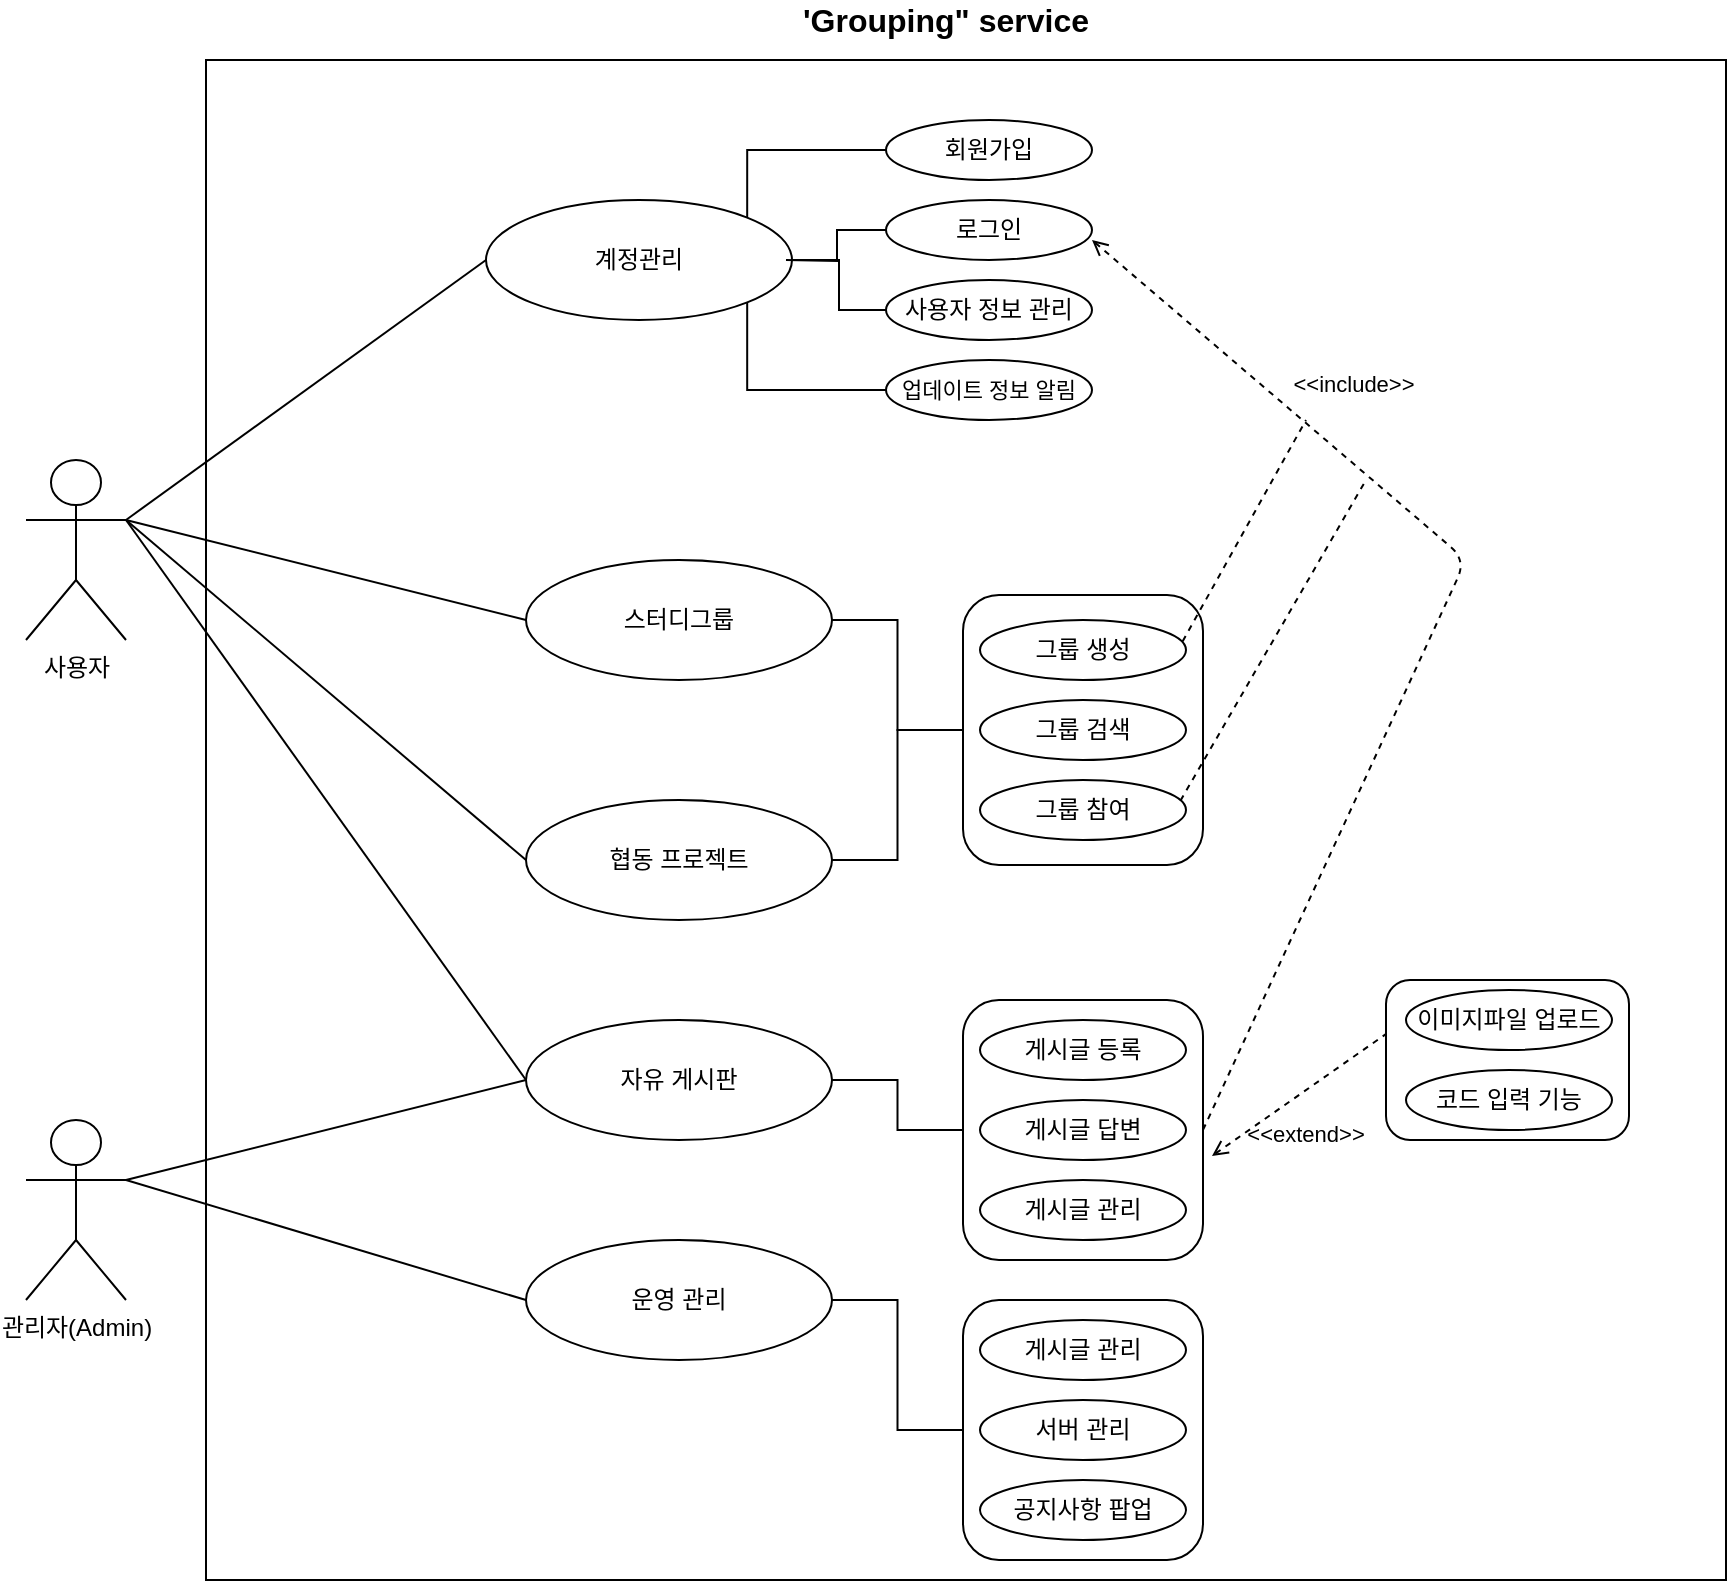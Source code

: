 <mxfile version="14.1.2" type="github"><diagram id="SzXxNfdWttP5pU3WyP5G" name="Page-1"><mxGraphModel dx="644" dy="403" grid="1" gridSize="10" guides="1" tooltips="1" connect="1" arrows="1" fold="1" page="1" pageScale="1" pageWidth="827" pageHeight="1169" math="0" shadow="0"><root><mxCell id="0"/><mxCell id="1" parent="0"/><mxCell id="7R5gXoHnMxe2v03RTeyZ-3" value="" style="whiteSpace=wrap;html=1;aspect=fixed;" vertex="1" parent="1"><mxGeometry x="170" y="80" width="760" height="760" as="geometry"/></mxCell><mxCell id="7R5gXoHnMxe2v03RTeyZ-1" value="사용자" style="shape=umlActor;verticalLabelPosition=bottom;verticalAlign=top;html=1;outlineConnect=0;" vertex="1" parent="1"><mxGeometry x="80" y="280" width="50" height="90" as="geometry"/></mxCell><mxCell id="7R5gXoHnMxe2v03RTeyZ-5" value="계정관리" style="ellipse;whiteSpace=wrap;html=1;" vertex="1" parent="1"><mxGeometry x="310" y="150" width="153" height="60" as="geometry"/></mxCell><mxCell id="7R5gXoHnMxe2v03RTeyZ-8" value="협동 프로젝트" style="ellipse;whiteSpace=wrap;html=1;" vertex="1" parent="1"><mxGeometry x="330" y="450" width="153" height="60" as="geometry"/></mxCell><mxCell id="7R5gXoHnMxe2v03RTeyZ-9" value="스터디그룹" style="ellipse;whiteSpace=wrap;html=1;" vertex="1" parent="1"><mxGeometry x="330" y="330" width="153" height="60" as="geometry"/></mxCell><mxCell id="7R5gXoHnMxe2v03RTeyZ-10" value="자유 게시판" style="ellipse;whiteSpace=wrap;html=1;" vertex="1" parent="1"><mxGeometry x="330" y="560" width="153" height="60" as="geometry"/></mxCell><mxCell id="7R5gXoHnMxe2v03RTeyZ-11" value="운영 관리" style="ellipse;whiteSpace=wrap;html=1;" vertex="1" parent="1"><mxGeometry x="330" y="670" width="153" height="60" as="geometry"/></mxCell><mxCell id="7R5gXoHnMxe2v03RTeyZ-13" value="" style="endArrow=none;html=1;exitX=1;exitY=0.333;exitDx=0;exitDy=0;exitPerimeter=0;entryX=0;entryY=0.5;entryDx=0;entryDy=0;" edge="1" parent="1" source="7R5gXoHnMxe2v03RTeyZ-1" target="7R5gXoHnMxe2v03RTeyZ-5"><mxGeometry width="50" height="50" relative="1" as="geometry"><mxPoint x="90" y="550" as="sourcePoint"/><mxPoint x="210" y="330" as="targetPoint"/><Array as="points"/></mxGeometry></mxCell><mxCell id="7R5gXoHnMxe2v03RTeyZ-14" value="" style="endArrow=none;html=1;exitX=1;exitY=0.333;exitDx=0;exitDy=0;exitPerimeter=0;entryX=0;entryY=0.5;entryDx=0;entryDy=0;" edge="1" parent="1" source="7R5gXoHnMxe2v03RTeyZ-1" target="7R5gXoHnMxe2v03RTeyZ-9"><mxGeometry width="50" height="50" relative="1" as="geometry"><mxPoint x="140" y="320" as="sourcePoint"/><mxPoint x="320.0" y="190" as="targetPoint"/><Array as="points"/></mxGeometry></mxCell><mxCell id="7R5gXoHnMxe2v03RTeyZ-15" value="" style="endArrow=none;html=1;exitX=1;exitY=0.333;exitDx=0;exitDy=0;exitPerimeter=0;entryX=0;entryY=0.5;entryDx=0;entryDy=0;" edge="1" parent="1" source="7R5gXoHnMxe2v03RTeyZ-1" target="7R5gXoHnMxe2v03RTeyZ-8"><mxGeometry width="50" height="50" relative="1" as="geometry"><mxPoint x="140" y="320" as="sourcePoint"/><mxPoint x="320.0" y="310" as="targetPoint"/><Array as="points"/></mxGeometry></mxCell><mxCell id="7R5gXoHnMxe2v03RTeyZ-16" value="" style="endArrow=none;html=1;entryX=0;entryY=0.5;entryDx=0;entryDy=0;" edge="1" parent="1" target="7R5gXoHnMxe2v03RTeyZ-10"><mxGeometry width="50" height="50" relative="1" as="geometry"><mxPoint x="130" y="310" as="sourcePoint"/><mxPoint x="310.0" y="440" as="targetPoint"/><Array as="points"/></mxGeometry></mxCell><mxCell id="7R5gXoHnMxe2v03RTeyZ-19" value="관리자(Admin)" style="shape=umlActor;verticalLabelPosition=bottom;verticalAlign=top;html=1;outlineConnect=0;" vertex="1" parent="1"><mxGeometry x="80" y="610" width="50" height="90" as="geometry"/></mxCell><mxCell id="7R5gXoHnMxe2v03RTeyZ-20" value="" style="endArrow=none;html=1;entryX=0;entryY=0.5;entryDx=0;entryDy=0;exitX=1;exitY=0.333;exitDx=0;exitDy=0;exitPerimeter=0;" edge="1" parent="1" source="7R5gXoHnMxe2v03RTeyZ-19" target="7R5gXoHnMxe2v03RTeyZ-11"><mxGeometry width="50" height="50" relative="1" as="geometry"><mxPoint x="130" y="420" as="sourcePoint"/><mxPoint x="310.0" y="640" as="targetPoint"/><Array as="points"/></mxGeometry></mxCell><mxCell id="7R5gXoHnMxe2v03RTeyZ-21" value="" style="endArrow=none;html=1;entryX=0;entryY=0.5;entryDx=0;entryDy=0;" edge="1" parent="1" target="7R5gXoHnMxe2v03RTeyZ-10"><mxGeometry width="50" height="50" relative="1" as="geometry"><mxPoint x="130" y="640" as="sourcePoint"/><mxPoint x="310.0" y="630" as="targetPoint"/><Array as="points"/></mxGeometry></mxCell><mxCell id="7R5gXoHnMxe2v03RTeyZ-22" value="'Grouping&quot; service" style="text;html=1;strokeColor=none;fillColor=none;align=center;verticalAlign=middle;whiteSpace=wrap;rounded=0;fontStyle=1;fontSize=16;" vertex="1" parent="1"><mxGeometry x="420" y="50" width="240" height="20" as="geometry"/></mxCell><mxCell id="7R5gXoHnMxe2v03RTeyZ-30" style="edgeStyle=orthogonalEdgeStyle;rounded=0;orthogonalLoop=1;jettySize=auto;html=1;exitX=0;exitY=0.5;exitDx=0;exitDy=0;entryX=1;entryY=0;entryDx=0;entryDy=0;fontSize=16;endArrow=none;endFill=0;" edge="1" parent="1" source="7R5gXoHnMxe2v03RTeyZ-23" target="7R5gXoHnMxe2v03RTeyZ-5"><mxGeometry relative="1" as="geometry"/></mxCell><mxCell id="7R5gXoHnMxe2v03RTeyZ-23" value="회원가입" style="ellipse;whiteSpace=wrap;html=1;" vertex="1" parent="1"><mxGeometry x="510" y="110" width="103" height="30" as="geometry"/></mxCell><mxCell id="7R5gXoHnMxe2v03RTeyZ-29" style="edgeStyle=orthogonalEdgeStyle;rounded=0;orthogonalLoop=1;jettySize=auto;html=1;exitX=0;exitY=0.5;exitDx=0;exitDy=0;fontSize=16;endArrow=none;endFill=0;" edge="1" parent="1" source="7R5gXoHnMxe2v03RTeyZ-24"><mxGeometry relative="1" as="geometry"><mxPoint x="460" y="180" as="targetPoint"/></mxGeometry></mxCell><mxCell id="7R5gXoHnMxe2v03RTeyZ-24" value="로그인" style="ellipse;whiteSpace=wrap;html=1;" vertex="1" parent="1"><mxGeometry x="510" y="150" width="103" height="30" as="geometry"/></mxCell><mxCell id="7R5gXoHnMxe2v03RTeyZ-27" style="edgeStyle=orthogonalEdgeStyle;rounded=0;orthogonalLoop=1;jettySize=auto;html=1;entryX=1;entryY=1;entryDx=0;entryDy=0;fontSize=16;endArrow=none;endFill=0;" edge="1" parent="1" source="7R5gXoHnMxe2v03RTeyZ-25" target="7R5gXoHnMxe2v03RTeyZ-5"><mxGeometry relative="1" as="geometry"/></mxCell><mxCell id="7R5gXoHnMxe2v03RTeyZ-25" value="&lt;font style=&quot;font-size: 11px&quot;&gt;업데이트 정보 알림&lt;/font&gt;" style="ellipse;whiteSpace=wrap;html=1;" vertex="1" parent="1"><mxGeometry x="510" y="230" width="103" height="30" as="geometry"/></mxCell><mxCell id="7R5gXoHnMxe2v03RTeyZ-28" style="edgeStyle=orthogonalEdgeStyle;rounded=0;orthogonalLoop=1;jettySize=auto;html=1;exitX=0;exitY=0.5;exitDx=0;exitDy=0;entryX=1;entryY=0.5;entryDx=0;entryDy=0;fontSize=16;endArrow=none;endFill=0;" edge="1" parent="1" source="7R5gXoHnMxe2v03RTeyZ-26" target="7R5gXoHnMxe2v03RTeyZ-5"><mxGeometry relative="1" as="geometry"/></mxCell><mxCell id="7R5gXoHnMxe2v03RTeyZ-26" value="사용자 정보 관리" style="ellipse;whiteSpace=wrap;html=1;" vertex="1" parent="1"><mxGeometry x="510" y="190" width="103" height="30" as="geometry"/></mxCell><mxCell id="7R5gXoHnMxe2v03RTeyZ-37" style="edgeStyle=orthogonalEdgeStyle;rounded=0;orthogonalLoop=1;jettySize=auto;html=1;entryX=1;entryY=0.5;entryDx=0;entryDy=0;endArrow=none;endFill=0;fontSize=16;" edge="1" parent="1" source="7R5gXoHnMxe2v03RTeyZ-36" target="7R5gXoHnMxe2v03RTeyZ-9"><mxGeometry relative="1" as="geometry"/></mxCell><mxCell id="7R5gXoHnMxe2v03RTeyZ-38" style="edgeStyle=orthogonalEdgeStyle;rounded=0;orthogonalLoop=1;jettySize=auto;html=1;exitX=0;exitY=0.5;exitDx=0;exitDy=0;entryX=1;entryY=0.5;entryDx=0;entryDy=0;endArrow=none;endFill=0;fontSize=16;" edge="1" parent="1" source="7R5gXoHnMxe2v03RTeyZ-36" target="7R5gXoHnMxe2v03RTeyZ-8"><mxGeometry relative="1" as="geometry"/></mxCell><mxCell id="7R5gXoHnMxe2v03RTeyZ-36" value="" style="rounded=1;whiteSpace=wrap;html=1;fontSize=16;" vertex="1" parent="1"><mxGeometry x="548.5" y="347.5" width="120" height="135" as="geometry"/></mxCell><mxCell id="7R5gXoHnMxe2v03RTeyZ-31" value="그룹 생성" style="ellipse;whiteSpace=wrap;html=1;" vertex="1" parent="1"><mxGeometry x="557" y="360" width="103" height="30" as="geometry"/></mxCell><mxCell id="7R5gXoHnMxe2v03RTeyZ-33" value="그룹 검색" style="ellipse;whiteSpace=wrap;html=1;" vertex="1" parent="1"><mxGeometry x="557" y="400" width="103" height="30" as="geometry"/></mxCell><mxCell id="7R5gXoHnMxe2v03RTeyZ-34" value="그룹 참여" style="ellipse;whiteSpace=wrap;html=1;" vertex="1" parent="1"><mxGeometry x="557" y="440" width="103" height="30" as="geometry"/></mxCell><mxCell id="7R5gXoHnMxe2v03RTeyZ-43" style="edgeStyle=orthogonalEdgeStyle;rounded=0;orthogonalLoop=1;jettySize=auto;html=1;exitX=0;exitY=0.5;exitDx=0;exitDy=0;endArrow=none;endFill=0;fontSize=16;" edge="1" parent="1" source="7R5gXoHnMxe2v03RTeyZ-42" target="7R5gXoHnMxe2v03RTeyZ-10"><mxGeometry relative="1" as="geometry"/></mxCell><mxCell id="7R5gXoHnMxe2v03RTeyZ-42" value="" style="rounded=1;whiteSpace=wrap;html=1;fontSize=16;" vertex="1" parent="1"><mxGeometry x="548.5" y="550" width="120" height="130" as="geometry"/></mxCell><mxCell id="7R5gXoHnMxe2v03RTeyZ-41" value="게시글 관리" style="ellipse;whiteSpace=wrap;html=1;" vertex="1" parent="1"><mxGeometry x="557" y="640" width="103" height="30" as="geometry"/></mxCell><mxCell id="7R5gXoHnMxe2v03RTeyZ-44" value="게시글 등록" style="ellipse;whiteSpace=wrap;html=1;" vertex="1" parent="1"><mxGeometry x="557" y="560" width="103" height="30" as="geometry"/></mxCell><mxCell id="7R5gXoHnMxe2v03RTeyZ-46" value="" style="endArrow=none;dashed=1;html=1;fontSize=16;entryX=1;entryY=0.5;entryDx=0;entryDy=0;startArrow=open;startFill=0;" edge="1" parent="1" target="7R5gXoHnMxe2v03RTeyZ-42"><mxGeometry width="50" height="50" relative="1" as="geometry"><mxPoint x="613" y="170" as="sourcePoint"/><mxPoint x="663" y="120" as="targetPoint"/><Array as="points"><mxPoint x="800" y="330"/></Array></mxGeometry></mxCell><mxCell id="7R5gXoHnMxe2v03RTeyZ-47" value="&lt;font style=&quot;font-size: 11px&quot;&gt;&amp;lt;&amp;lt;include&amp;gt;&amp;gt;&lt;/font&gt;" style="text;html=1;strokeColor=none;fillColor=none;align=center;verticalAlign=middle;whiteSpace=wrap;rounded=0;fontSize=16;" vertex="1" parent="1"><mxGeometry x="724" y="230" width="40" height="20" as="geometry"/></mxCell><mxCell id="7R5gXoHnMxe2v03RTeyZ-52" value="" style="endArrow=none;dashed=1;html=1;fontSize=16;exitX=0.984;exitY=0.355;exitDx=0;exitDy=0;exitPerimeter=0;" edge="1" parent="1" source="7R5gXoHnMxe2v03RTeyZ-31"><mxGeometry width="50" height="50" relative="1" as="geometry"><mxPoint x="660" y="380" as="sourcePoint"/><mxPoint x="720" y="260" as="targetPoint"/></mxGeometry></mxCell><mxCell id="7R5gXoHnMxe2v03RTeyZ-53" value="" style="endArrow=none;dashed=1;html=1;fontSize=16;exitX=0.973;exitY=0.345;exitDx=0;exitDy=0;exitPerimeter=0;" edge="1" parent="1" source="7R5gXoHnMxe2v03RTeyZ-34"><mxGeometry width="50" height="50" relative="1" as="geometry"><mxPoint x="660" y="460" as="sourcePoint"/><mxPoint x="750" y="290" as="targetPoint"/></mxGeometry></mxCell><mxCell id="7R5gXoHnMxe2v03RTeyZ-55" value="" style="endArrow=none;dashed=1;html=1;fontSize=16;startArrow=open;startFill=0;" edge="1" parent="1"><mxGeometry width="50" height="50" relative="1" as="geometry"><mxPoint x="673" y="628" as="sourcePoint"/><mxPoint x="770" y="560" as="targetPoint"/></mxGeometry></mxCell><mxCell id="7R5gXoHnMxe2v03RTeyZ-57" value="" style="rounded=1;whiteSpace=wrap;html=1;fontSize=16;" vertex="1" parent="1"><mxGeometry x="760" y="540" width="121.5" height="80" as="geometry"/></mxCell><mxCell id="7R5gXoHnMxe2v03RTeyZ-40" value="이미지파일 업로드" style="ellipse;whiteSpace=wrap;html=1;" vertex="1" parent="1"><mxGeometry x="770" y="545" width="103" height="30" as="geometry"/></mxCell><mxCell id="7R5gXoHnMxe2v03RTeyZ-45" value="코드 입력 기능" style="ellipse;whiteSpace=wrap;html=1;" vertex="1" parent="1"><mxGeometry x="770" y="585" width="103" height="30" as="geometry"/></mxCell><mxCell id="7R5gXoHnMxe2v03RTeyZ-59" value="&lt;font style=&quot;font-size: 11px&quot;&gt;&amp;lt;&amp;lt;extend&amp;gt;&amp;gt;&lt;/font&gt;" style="text;html=1;strokeColor=none;fillColor=none;align=center;verticalAlign=middle;whiteSpace=wrap;rounded=0;fontSize=16;" vertex="1" parent="1"><mxGeometry x="700" y="605" width="40" height="20" as="geometry"/></mxCell><mxCell id="7R5gXoHnMxe2v03RTeyZ-61" value="게시글 답변" style="ellipse;whiteSpace=wrap;html=1;" vertex="1" parent="1"><mxGeometry x="557" y="600" width="103" height="30" as="geometry"/></mxCell><mxCell id="7R5gXoHnMxe2v03RTeyZ-66" style="edgeStyle=orthogonalEdgeStyle;rounded=0;orthogonalLoop=1;jettySize=auto;html=1;exitX=0;exitY=0.5;exitDx=0;exitDy=0;entryX=1;entryY=0.5;entryDx=0;entryDy=0;startArrow=none;startFill=0;endArrow=none;endFill=0;fontSize=16;" edge="1" parent="1" source="7R5gXoHnMxe2v03RTeyZ-65" target="7R5gXoHnMxe2v03RTeyZ-11"><mxGeometry relative="1" as="geometry"/></mxCell><mxCell id="7R5gXoHnMxe2v03RTeyZ-65" value="" style="rounded=1;whiteSpace=wrap;html=1;fontSize=16;" vertex="1" parent="1"><mxGeometry x="548.5" y="700" width="120" height="130" as="geometry"/></mxCell><mxCell id="7R5gXoHnMxe2v03RTeyZ-62" value="게시글 관리" style="ellipse;whiteSpace=wrap;html=1;" vertex="1" parent="1"><mxGeometry x="557" y="710" width="103" height="30" as="geometry"/></mxCell><mxCell id="7R5gXoHnMxe2v03RTeyZ-63" value="서버 관리" style="ellipse;whiteSpace=wrap;html=1;" vertex="1" parent="1"><mxGeometry x="557" y="750" width="103" height="30" as="geometry"/></mxCell><mxCell id="7R5gXoHnMxe2v03RTeyZ-64" value="공지사항 팝업" style="ellipse;whiteSpace=wrap;html=1;" vertex="1" parent="1"><mxGeometry x="557" y="790" width="103" height="30" as="geometry"/></mxCell></root></mxGraphModel></diagram></mxfile>